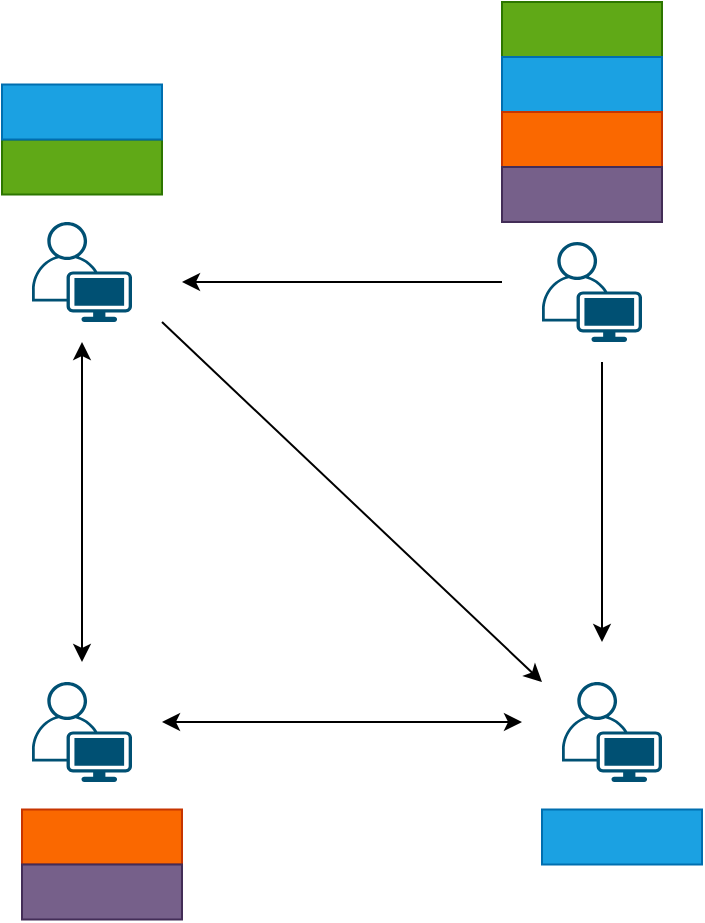 <mxfile version="22.1.2" type="device">
  <diagram name="Page-1" id="KeG3mfK5oxA8U5WQoOfO">
    <mxGraphModel dx="1114" dy="835" grid="1" gridSize="10" guides="1" tooltips="1" connect="1" arrows="1" fold="1" page="1" pageScale="1" pageWidth="850" pageHeight="1100" math="0" shadow="0">
      <root>
        <mxCell id="0" />
        <mxCell id="1" parent="0" />
        <mxCell id="L3mVsC3QtBIJGiG4doBW-1" value="" style="points=[[0.35,0,0],[0.98,0.51,0],[1,0.71,0],[0.67,1,0],[0,0.795,0],[0,0.65,0]];verticalLabelPosition=bottom;sketch=0;html=1;verticalAlign=top;aspect=fixed;align=center;pointerEvents=1;shape=mxgraph.cisco19.user;fillColor=#005073;strokeColor=none;" vertex="1" parent="1">
          <mxGeometry x="305" y="170" width="50" height="50" as="geometry" />
        </mxCell>
        <mxCell id="L3mVsC3QtBIJGiG4doBW-3" value="" style="points=[[0.35,0,0],[0.98,0.51,0],[1,0.71,0],[0.67,1,0],[0,0.795,0],[0,0.65,0]];verticalLabelPosition=bottom;sketch=0;html=1;verticalAlign=top;aspect=fixed;align=center;pointerEvents=1;shape=mxgraph.cisco19.user;fillColor=#005073;strokeColor=none;" vertex="1" parent="1">
          <mxGeometry x="305" y="400" width="50" height="50" as="geometry" />
        </mxCell>
        <mxCell id="L3mVsC3QtBIJGiG4doBW-4" value="" style="points=[[0.35,0,0],[0.98,0.51,0],[1,0.71,0],[0.67,1,0],[0,0.795,0],[0,0.65,0]];verticalLabelPosition=bottom;sketch=0;html=1;verticalAlign=top;aspect=fixed;align=center;pointerEvents=1;shape=mxgraph.cisco19.user;fillColor=#005073;strokeColor=none;" vertex="1" parent="1">
          <mxGeometry x="560" y="180" width="50" height="50" as="geometry" />
        </mxCell>
        <mxCell id="L3mVsC3QtBIJGiG4doBW-5" value="" style="points=[[0.35,0,0],[0.98,0.51,0],[1,0.71,0],[0.67,1,0],[0,0.795,0],[0,0.65,0]];verticalLabelPosition=bottom;sketch=0;html=1;verticalAlign=top;aspect=fixed;align=center;pointerEvents=1;shape=mxgraph.cisco19.user;fillColor=#005073;strokeColor=none;" vertex="1" parent="1">
          <mxGeometry x="570" y="400" width="50" height="50" as="geometry" />
        </mxCell>
        <mxCell id="L3mVsC3QtBIJGiG4doBW-14" value="" style="rounded=0;whiteSpace=wrap;html=1;fillColor=#60a917;strokeColor=#2D7600;fontColor=#ffffff;movable=1;resizable=1;rotatable=1;deletable=1;editable=1;locked=0;connectable=1;container=0;" vertex="1" parent="1">
          <mxGeometry x="290" y="128.75" width="80" height="27.5" as="geometry" />
        </mxCell>
        <mxCell id="L3mVsC3QtBIJGiG4doBW-15" value="" style="rounded=0;whiteSpace=wrap;html=1;fillColor=#1ba1e2;strokeColor=#006EAF;fontColor=#ffffff;movable=1;resizable=1;rotatable=1;deletable=1;editable=1;locked=0;connectable=1;container=0;" vertex="1" parent="1">
          <mxGeometry x="290" y="101.25" width="80" height="27.5" as="geometry" />
        </mxCell>
        <mxCell id="L3mVsC3QtBIJGiG4doBW-16" value="" style="rounded=0;whiteSpace=wrap;html=1;fillColor=#fa6800;strokeColor=#C73500;fontColor=#000000;movable=1;resizable=1;rotatable=1;deletable=1;editable=1;locked=0;connectable=1;container=0;" vertex="1" parent="1">
          <mxGeometry x="300" y="463.75" width="80" height="27.5" as="geometry" />
        </mxCell>
        <mxCell id="L3mVsC3QtBIJGiG4doBW-17" value="" style="rounded=0;whiteSpace=wrap;html=1;fillColor=#76608a;strokeColor=#432D57;fontColor=#ffffff;movable=1;resizable=1;rotatable=1;deletable=1;editable=1;locked=0;connectable=1;container=0;" vertex="1" parent="1">
          <mxGeometry x="300" y="491.25" width="80" height="27.5" as="geometry" />
        </mxCell>
        <mxCell id="L3mVsC3QtBIJGiG4doBW-18" value="" style="rounded=0;whiteSpace=wrap;html=1;fillColor=#60a917;strokeColor=#2D7600;fontColor=#ffffff;movable=1;resizable=1;rotatable=1;deletable=1;editable=1;locked=0;connectable=1;container=0;" vertex="1" parent="1">
          <mxGeometry x="540" y="60" width="80" height="27.5" as="geometry" />
        </mxCell>
        <mxCell id="L3mVsC3QtBIJGiG4doBW-19" value="" style="rounded=0;whiteSpace=wrap;html=1;fillColor=#1ba1e2;strokeColor=#006EAF;fontColor=#ffffff;movable=1;resizable=1;rotatable=1;deletable=1;editable=1;locked=0;connectable=1;container=0;" vertex="1" parent="1">
          <mxGeometry x="540" y="87.5" width="80" height="27.5" as="geometry" />
        </mxCell>
        <mxCell id="L3mVsC3QtBIJGiG4doBW-20" value="" style="rounded=0;whiteSpace=wrap;html=1;fillColor=#fa6800;strokeColor=#C73500;fontColor=#000000;movable=1;resizable=1;rotatable=1;deletable=1;editable=1;locked=0;connectable=1;container=0;" vertex="1" parent="1">
          <mxGeometry x="540" y="115" width="80" height="27.5" as="geometry" />
        </mxCell>
        <mxCell id="L3mVsC3QtBIJGiG4doBW-21" value="" style="rounded=0;whiteSpace=wrap;html=1;fillColor=#76608a;strokeColor=#432D57;fontColor=#ffffff;movable=1;resizable=1;rotatable=1;deletable=1;editable=1;locked=0;connectable=1;container=0;" vertex="1" parent="1">
          <mxGeometry x="540" y="142.5" width="80" height="27.5" as="geometry" />
        </mxCell>
        <mxCell id="L3mVsC3QtBIJGiG4doBW-23" value="" style="rounded=0;whiteSpace=wrap;html=1;fillColor=#1ba1e2;strokeColor=#006EAF;fontColor=#ffffff;movable=1;resizable=1;rotatable=1;deletable=1;editable=1;locked=0;connectable=1;container=0;" vertex="1" parent="1">
          <mxGeometry x="560" y="463.75" width="80" height="27.5" as="geometry" />
        </mxCell>
        <mxCell id="L3mVsC3QtBIJGiG4doBW-24" value="" style="endArrow=classic;startArrow=classic;html=1;rounded=0;" edge="1" parent="1">
          <mxGeometry width="50" height="50" relative="1" as="geometry">
            <mxPoint x="330" y="390" as="sourcePoint" />
            <mxPoint x="330" y="230" as="targetPoint" />
          </mxGeometry>
        </mxCell>
        <mxCell id="L3mVsC3QtBIJGiG4doBW-25" value="" style="endArrow=classic;html=1;rounded=0;" edge="1" parent="1">
          <mxGeometry width="50" height="50" relative="1" as="geometry">
            <mxPoint x="590" y="240" as="sourcePoint" />
            <mxPoint x="590" y="380" as="targetPoint" />
          </mxGeometry>
        </mxCell>
        <mxCell id="L3mVsC3QtBIJGiG4doBW-26" value="" style="endArrow=classic;html=1;rounded=0;" edge="1" parent="1">
          <mxGeometry width="50" height="50" relative="1" as="geometry">
            <mxPoint x="370" y="220" as="sourcePoint" />
            <mxPoint x="560" y="400" as="targetPoint" />
          </mxGeometry>
        </mxCell>
        <mxCell id="L3mVsC3QtBIJGiG4doBW-27" value="" style="endArrow=classic;html=1;rounded=0;" edge="1" parent="1">
          <mxGeometry width="50" height="50" relative="1" as="geometry">
            <mxPoint x="540" y="200" as="sourcePoint" />
            <mxPoint x="380" y="200" as="targetPoint" />
          </mxGeometry>
        </mxCell>
        <mxCell id="L3mVsC3QtBIJGiG4doBW-28" value="" style="endArrow=classic;startArrow=classic;html=1;rounded=0;" edge="1" parent="1">
          <mxGeometry width="50" height="50" relative="1" as="geometry">
            <mxPoint x="370" y="420" as="sourcePoint" />
            <mxPoint x="550" y="420" as="targetPoint" />
          </mxGeometry>
        </mxCell>
      </root>
    </mxGraphModel>
  </diagram>
</mxfile>
